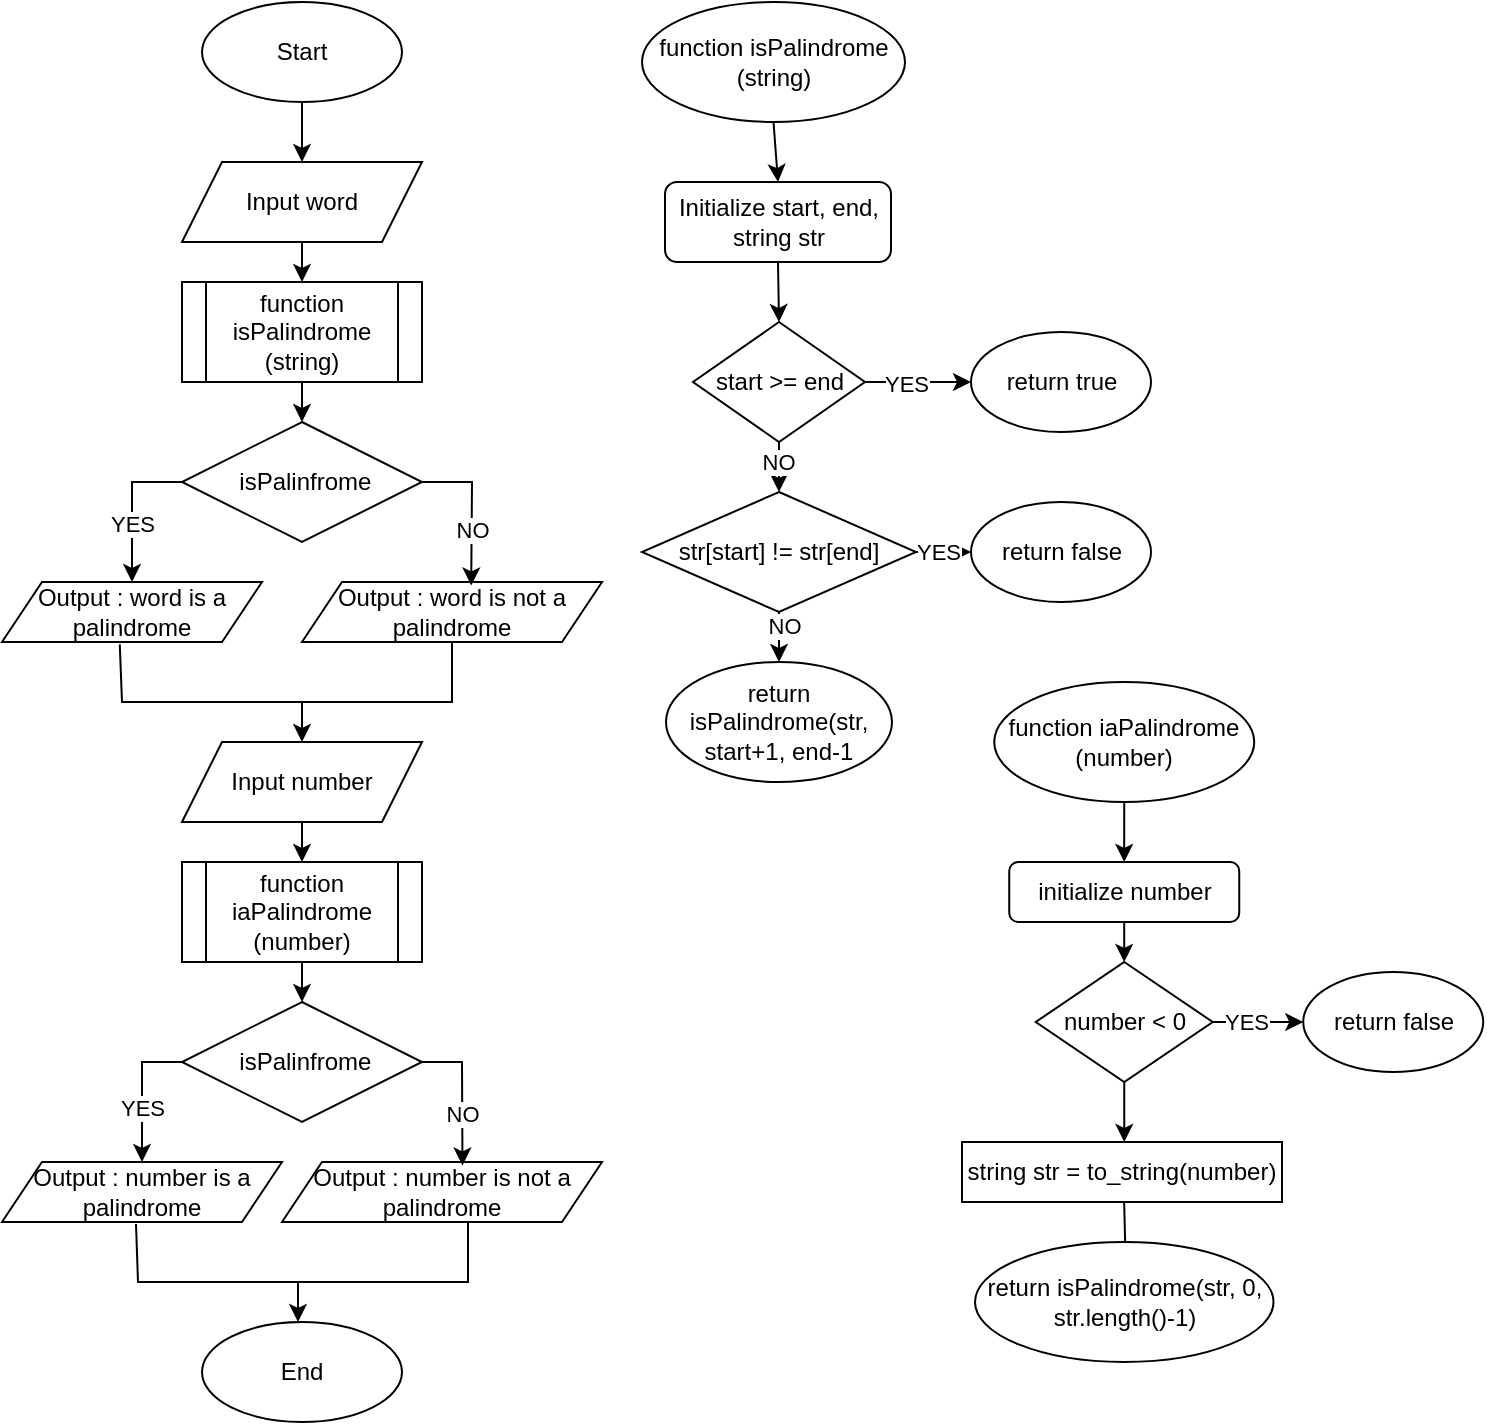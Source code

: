 <mxfile version="24.8.4">
  <diagram id="8vOLyxxEgypHw81N3CXb" name="Сторінка-1">
    <mxGraphModel dx="1680" dy="743" grid="1" gridSize="10" guides="1" tooltips="1" connect="1" arrows="1" fold="1" page="1" pageScale="1" pageWidth="827" pageHeight="1169" math="0" shadow="0">
      <root>
        <mxCell id="0" />
        <mxCell id="1" parent="0" />
        <mxCell id="flLs0yP791O9ZFForDXv-1" value="Start" style="ellipse;whiteSpace=wrap;html=1;" vertex="1" parent="1">
          <mxGeometry x="100" y="30" width="100" height="50" as="geometry" />
        </mxCell>
        <mxCell id="flLs0yP791O9ZFForDXv-2" value="End" style="ellipse;whiteSpace=wrap;html=1;" vertex="1" parent="1">
          <mxGeometry x="100" y="690" width="100" height="50" as="geometry" />
        </mxCell>
        <mxCell id="flLs0yP791O9ZFForDXv-3" value="Input word" style="shape=parallelogram;perimeter=parallelogramPerimeter;whiteSpace=wrap;html=1;fixedSize=1;" vertex="1" parent="1">
          <mxGeometry x="90" y="110" width="120" height="40" as="geometry" />
        </mxCell>
        <mxCell id="flLs0yP791O9ZFForDXv-5" value="function isPalindrome (string)" style="shape=process;whiteSpace=wrap;html=1;backgroundOutline=1;" vertex="1" parent="1">
          <mxGeometry x="90" y="170" width="120" height="50" as="geometry" />
        </mxCell>
        <mxCell id="flLs0yP791O9ZFForDXv-7" value="&amp;nbsp;isPalinfrome" style="rhombus;whiteSpace=wrap;html=1;" vertex="1" parent="1">
          <mxGeometry x="90" y="240" width="120" height="60" as="geometry" />
        </mxCell>
        <mxCell id="flLs0yP791O9ZFForDXv-8" value="Output : word is a palindrome" style="shape=parallelogram;perimeter=parallelogramPerimeter;whiteSpace=wrap;html=1;fixedSize=1;" vertex="1" parent="1">
          <mxGeometry y="320" width="130" height="30" as="geometry" />
        </mxCell>
        <mxCell id="flLs0yP791O9ZFForDXv-9" value="Output : word is not a palindrome" style="shape=parallelogram;perimeter=parallelogramPerimeter;whiteSpace=wrap;html=1;fixedSize=1;" vertex="1" parent="1">
          <mxGeometry x="150" y="320" width="150" height="30" as="geometry" />
        </mxCell>
        <mxCell id="flLs0yP791O9ZFForDXv-11" value="" style="endArrow=classic;html=1;rounded=0;exitX=0.5;exitY=1;exitDx=0;exitDy=0;entryX=0.5;entryY=0;entryDx=0;entryDy=0;" edge="1" parent="1" source="flLs0yP791O9ZFForDXv-3" target="flLs0yP791O9ZFForDXv-5">
          <mxGeometry width="50" height="50" relative="1" as="geometry">
            <mxPoint x="340" y="300" as="sourcePoint" />
            <mxPoint x="390" y="250" as="targetPoint" />
          </mxGeometry>
        </mxCell>
        <mxCell id="flLs0yP791O9ZFForDXv-12" value="" style="endArrow=classic;html=1;rounded=0;exitX=0.5;exitY=1;exitDx=0;exitDy=0;entryX=0.5;entryY=0;entryDx=0;entryDy=0;" edge="1" parent="1" source="flLs0yP791O9ZFForDXv-5" target="flLs0yP791O9ZFForDXv-7">
          <mxGeometry width="50" height="50" relative="1" as="geometry">
            <mxPoint x="340" y="300" as="sourcePoint" />
            <mxPoint x="390" y="250" as="targetPoint" />
          </mxGeometry>
        </mxCell>
        <mxCell id="flLs0yP791O9ZFForDXv-13" value="" style="endArrow=classic;html=1;rounded=0;exitX=0;exitY=0.5;exitDx=0;exitDy=0;entryX=0.5;entryY=0;entryDx=0;entryDy=0;" edge="1" parent="1" source="flLs0yP791O9ZFForDXv-7" target="flLs0yP791O9ZFForDXv-8">
          <mxGeometry width="50" height="50" relative="1" as="geometry">
            <mxPoint x="340" y="300" as="sourcePoint" />
            <mxPoint x="390" y="250" as="targetPoint" />
            <Array as="points">
              <mxPoint x="65" y="270" />
            </Array>
          </mxGeometry>
        </mxCell>
        <mxCell id="flLs0yP791O9ZFForDXv-15" value="YES" style="edgeLabel;html=1;align=center;verticalAlign=middle;resizable=0;points=[];" vertex="1" connectable="0" parent="flLs0yP791O9ZFForDXv-13">
          <mxGeometry x="0.213" relative="1" as="geometry">
            <mxPoint as="offset" />
          </mxGeometry>
        </mxCell>
        <mxCell id="flLs0yP791O9ZFForDXv-14" value="" style="endArrow=classic;html=1;rounded=0;exitX=1;exitY=0.5;exitDx=0;exitDy=0;entryX=0.564;entryY=0.058;entryDx=0;entryDy=0;entryPerimeter=0;" edge="1" parent="1" source="flLs0yP791O9ZFForDXv-7" target="flLs0yP791O9ZFForDXv-9">
          <mxGeometry width="50" height="50" relative="1" as="geometry">
            <mxPoint x="340" y="300" as="sourcePoint" />
            <mxPoint x="390" y="250" as="targetPoint" />
            <Array as="points">
              <mxPoint x="235" y="270" />
            </Array>
          </mxGeometry>
        </mxCell>
        <mxCell id="flLs0yP791O9ZFForDXv-16" value="NO" style="edgeLabel;html=1;align=center;verticalAlign=middle;resizable=0;points=[];" vertex="1" connectable="0" parent="flLs0yP791O9ZFForDXv-14">
          <mxGeometry x="0.27" relative="1" as="geometry">
            <mxPoint as="offset" />
          </mxGeometry>
        </mxCell>
        <mxCell id="flLs0yP791O9ZFForDXv-17" value="Input number" style="shape=parallelogram;perimeter=parallelogramPerimeter;whiteSpace=wrap;html=1;fixedSize=1;" vertex="1" parent="1">
          <mxGeometry x="90" y="400" width="120" height="40" as="geometry" />
        </mxCell>
        <mxCell id="flLs0yP791O9ZFForDXv-18" value="function iaPalindrome (number)" style="shape=process;whiteSpace=wrap;html=1;backgroundOutline=1;" vertex="1" parent="1">
          <mxGeometry x="90" y="460" width="120" height="50" as="geometry" />
        </mxCell>
        <mxCell id="flLs0yP791O9ZFForDXv-19" value="&amp;nbsp;isPalinfrome" style="rhombus;whiteSpace=wrap;html=1;" vertex="1" parent="1">
          <mxGeometry x="90" y="530" width="120" height="60" as="geometry" />
        </mxCell>
        <mxCell id="flLs0yP791O9ZFForDXv-20" value="Output : number is a palindrome" style="shape=parallelogram;perimeter=parallelogramPerimeter;whiteSpace=wrap;html=1;fixedSize=1;" vertex="1" parent="1">
          <mxGeometry y="610" width="140" height="30" as="geometry" />
        </mxCell>
        <mxCell id="flLs0yP791O9ZFForDXv-21" value="Output : number is not a palindrome" style="shape=parallelogram;perimeter=parallelogramPerimeter;whiteSpace=wrap;html=1;fixedSize=1;" vertex="1" parent="1">
          <mxGeometry x="140" y="610" width="160" height="30" as="geometry" />
        </mxCell>
        <mxCell id="flLs0yP791O9ZFForDXv-22" value="" style="endArrow=classic;html=1;rounded=0;exitX=0.5;exitY=1;exitDx=0;exitDy=0;entryX=0.5;entryY=0;entryDx=0;entryDy=0;" edge="1" parent="1" source="flLs0yP791O9ZFForDXv-17" target="flLs0yP791O9ZFForDXv-18">
          <mxGeometry width="50" height="50" relative="1" as="geometry">
            <mxPoint x="340" y="590" as="sourcePoint" />
            <mxPoint x="390" y="540" as="targetPoint" />
          </mxGeometry>
        </mxCell>
        <mxCell id="flLs0yP791O9ZFForDXv-23" value="" style="endArrow=classic;html=1;rounded=0;exitX=0.5;exitY=1;exitDx=0;exitDy=0;entryX=0.5;entryY=0;entryDx=0;entryDy=0;" edge="1" parent="1" source="flLs0yP791O9ZFForDXv-18" target="flLs0yP791O9ZFForDXv-19">
          <mxGeometry width="50" height="50" relative="1" as="geometry">
            <mxPoint x="340" y="590" as="sourcePoint" />
            <mxPoint x="390" y="540" as="targetPoint" />
          </mxGeometry>
        </mxCell>
        <mxCell id="flLs0yP791O9ZFForDXv-24" value="" style="endArrow=classic;html=1;rounded=0;exitX=0;exitY=0.5;exitDx=0;exitDy=0;entryX=0.5;entryY=0;entryDx=0;entryDy=0;" edge="1" parent="1" source="flLs0yP791O9ZFForDXv-19" target="flLs0yP791O9ZFForDXv-20">
          <mxGeometry width="50" height="50" relative="1" as="geometry">
            <mxPoint x="340" y="590" as="sourcePoint" />
            <mxPoint x="390" y="540" as="targetPoint" />
            <Array as="points">
              <mxPoint x="70" y="560" />
            </Array>
          </mxGeometry>
        </mxCell>
        <mxCell id="flLs0yP791O9ZFForDXv-25" value="YES" style="edgeLabel;html=1;align=center;verticalAlign=middle;resizable=0;points=[];" vertex="1" connectable="0" parent="flLs0yP791O9ZFForDXv-24">
          <mxGeometry x="0.213" relative="1" as="geometry">
            <mxPoint as="offset" />
          </mxGeometry>
        </mxCell>
        <mxCell id="flLs0yP791O9ZFForDXv-26" value="" style="endArrow=classic;html=1;rounded=0;exitX=1;exitY=0.5;exitDx=0;exitDy=0;entryX=0.564;entryY=0.058;entryDx=0;entryDy=0;entryPerimeter=0;" edge="1" parent="1" source="flLs0yP791O9ZFForDXv-19" target="flLs0yP791O9ZFForDXv-21">
          <mxGeometry width="50" height="50" relative="1" as="geometry">
            <mxPoint x="340" y="590" as="sourcePoint" />
            <mxPoint x="390" y="540" as="targetPoint" />
            <Array as="points">
              <mxPoint x="230" y="560" />
            </Array>
          </mxGeometry>
        </mxCell>
        <mxCell id="flLs0yP791O9ZFForDXv-27" value="NO" style="edgeLabel;html=1;align=center;verticalAlign=middle;resizable=0;points=[];" vertex="1" connectable="0" parent="flLs0yP791O9ZFForDXv-26">
          <mxGeometry x="0.27" relative="1" as="geometry">
            <mxPoint as="offset" />
          </mxGeometry>
        </mxCell>
        <mxCell id="flLs0yP791O9ZFForDXv-28" value="" style="endArrow=classic;html=1;rounded=0;exitX=0.5;exitY=1;exitDx=0;exitDy=0;entryX=0.5;entryY=0;entryDx=0;entryDy=0;" edge="1" parent="1" source="flLs0yP791O9ZFForDXv-1" target="flLs0yP791O9ZFForDXv-3">
          <mxGeometry width="50" height="50" relative="1" as="geometry">
            <mxPoint x="340" y="300" as="sourcePoint" />
            <mxPoint x="390" y="250" as="targetPoint" />
          </mxGeometry>
        </mxCell>
        <mxCell id="flLs0yP791O9ZFForDXv-29" value="" style="endArrow=classic;html=1;rounded=0;exitX=0.453;exitY=1.039;exitDx=0;exitDy=0;exitPerimeter=0;entryX=0.5;entryY=0;entryDx=0;entryDy=0;" edge="1" parent="1" source="flLs0yP791O9ZFForDXv-8" target="flLs0yP791O9ZFForDXv-17">
          <mxGeometry width="50" height="50" relative="1" as="geometry">
            <mxPoint x="310" y="540" as="sourcePoint" />
            <mxPoint x="360" y="490" as="targetPoint" />
            <Array as="points">
              <mxPoint x="60" y="380" />
              <mxPoint x="150" y="380" />
            </Array>
          </mxGeometry>
        </mxCell>
        <mxCell id="flLs0yP791O9ZFForDXv-30" value="" style="endArrow=none;html=1;rounded=0;entryX=0.5;entryY=1;entryDx=0;entryDy=0;" edge="1" parent="1" target="flLs0yP791O9ZFForDXv-9">
          <mxGeometry width="50" height="50" relative="1" as="geometry">
            <mxPoint x="120" y="380" as="sourcePoint" />
            <mxPoint x="360" y="490" as="targetPoint" />
            <Array as="points">
              <mxPoint x="225" y="380" />
            </Array>
          </mxGeometry>
        </mxCell>
        <mxCell id="flLs0yP791O9ZFForDXv-31" value="" style="endArrow=classic;html=1;rounded=0;exitX=0.453;exitY=1.039;exitDx=0;exitDy=0;exitPerimeter=0;entryX=0.5;entryY=0;entryDx=0;entryDy=0;" edge="1" parent="1">
          <mxGeometry width="50" height="50" relative="1" as="geometry">
            <mxPoint x="67" y="641" as="sourcePoint" />
            <mxPoint x="148" y="690" as="targetPoint" />
            <Array as="points">
              <mxPoint x="68" y="670" />
              <mxPoint x="148" y="670" />
            </Array>
          </mxGeometry>
        </mxCell>
        <mxCell id="flLs0yP791O9ZFForDXv-32" value="" style="endArrow=none;html=1;rounded=0;entryX=0.5;entryY=1;entryDx=0;entryDy=0;" edge="1" parent="1">
          <mxGeometry width="50" height="50" relative="1" as="geometry">
            <mxPoint x="128" y="670" as="sourcePoint" />
            <mxPoint x="233" y="640" as="targetPoint" />
            <Array as="points">
              <mxPoint x="233" y="670" />
            </Array>
          </mxGeometry>
        </mxCell>
        <mxCell id="flLs0yP791O9ZFForDXv-33" value="function isPalindrome (string)" style="ellipse;whiteSpace=wrap;html=1;" vertex="1" parent="1">
          <mxGeometry x="320" y="30" width="131.5" height="60" as="geometry" />
        </mxCell>
        <mxCell id="flLs0yP791O9ZFForDXv-61" value="" style="edgeStyle=orthogonalEdgeStyle;rounded=0;orthogonalLoop=1;jettySize=auto;html=1;" edge="1" parent="1" source="flLs0yP791O9ZFForDXv-34" target="flLs0yP791O9ZFForDXv-60">
          <mxGeometry relative="1" as="geometry" />
        </mxCell>
        <mxCell id="flLs0yP791O9ZFForDXv-34" value="function iaPalindrome (number)" style="ellipse;whiteSpace=wrap;html=1;" vertex="1" parent="1">
          <mxGeometry x="496.12" y="370" width="130" height="60" as="geometry" />
        </mxCell>
        <mxCell id="flLs0yP791O9ZFForDXv-36" value="Initialize start, end, string str" style="rounded=1;whiteSpace=wrap;html=1;" vertex="1" parent="1">
          <mxGeometry x="331.5" y="120" width="113" height="40" as="geometry" />
        </mxCell>
        <mxCell id="flLs0yP791O9ZFForDXv-46" value="" style="edgeStyle=orthogonalEdgeStyle;rounded=0;orthogonalLoop=1;jettySize=auto;html=1;" edge="1" parent="1" source="flLs0yP791O9ZFForDXv-37" target="flLs0yP791O9ZFForDXv-41">
          <mxGeometry relative="1" as="geometry" />
        </mxCell>
        <mxCell id="flLs0yP791O9ZFForDXv-50" value="YES" style="edgeLabel;html=1;align=center;verticalAlign=middle;resizable=0;points=[];" vertex="1" connectable="0" parent="flLs0yP791O9ZFForDXv-46">
          <mxGeometry x="-0.239" y="-1" relative="1" as="geometry">
            <mxPoint as="offset" />
          </mxGeometry>
        </mxCell>
        <mxCell id="flLs0yP791O9ZFForDXv-37" value="start &amp;gt;= end" style="rhombus;whiteSpace=wrap;html=1;" vertex="1" parent="1">
          <mxGeometry x="345.5" y="190" width="86" height="60" as="geometry" />
        </mxCell>
        <mxCell id="flLs0yP791O9ZFForDXv-48" value="" style="edgeStyle=orthogonalEdgeStyle;rounded=0;orthogonalLoop=1;jettySize=auto;html=1;" edge="1" parent="1" source="flLs0yP791O9ZFForDXv-38" target="flLs0yP791O9ZFForDXv-42">
          <mxGeometry relative="1" as="geometry" />
        </mxCell>
        <mxCell id="flLs0yP791O9ZFForDXv-51" value="YES" style="edgeLabel;html=1;align=center;verticalAlign=middle;resizable=0;points=[];" vertex="1" connectable="0" parent="flLs0yP791O9ZFForDXv-48">
          <mxGeometry x="0.353" relative="1" as="geometry">
            <mxPoint as="offset" />
          </mxGeometry>
        </mxCell>
        <mxCell id="flLs0yP791O9ZFForDXv-49" value="" style="edgeStyle=orthogonalEdgeStyle;rounded=0;orthogonalLoop=1;jettySize=auto;html=1;" edge="1" parent="1" source="flLs0yP791O9ZFForDXv-38" target="flLs0yP791O9ZFForDXv-39">
          <mxGeometry relative="1" as="geometry" />
        </mxCell>
        <mxCell id="flLs0yP791O9ZFForDXv-53" value="NO" style="edgeLabel;html=1;align=center;verticalAlign=middle;resizable=0;points=[];" vertex="1" connectable="0" parent="flLs0yP791O9ZFForDXv-49">
          <mxGeometry x="0.195" y="-2" relative="1" as="geometry">
            <mxPoint as="offset" />
          </mxGeometry>
        </mxCell>
        <mxCell id="flLs0yP791O9ZFForDXv-38" value="str[start] != str[end]" style="rhombus;whiteSpace=wrap;html=1;" vertex="1" parent="1">
          <mxGeometry x="320" y="275" width="137" height="60" as="geometry" />
        </mxCell>
        <mxCell id="flLs0yP791O9ZFForDXv-39" value="return isPalindrome(str, start+1, end-1" style="ellipse;whiteSpace=wrap;html=1;" vertex="1" parent="1">
          <mxGeometry x="332" y="360" width="113" height="60" as="geometry" />
        </mxCell>
        <mxCell id="flLs0yP791O9ZFForDXv-41" value="return true" style="ellipse;whiteSpace=wrap;html=1;" vertex="1" parent="1">
          <mxGeometry x="484.5" y="195" width="90" height="50" as="geometry" />
        </mxCell>
        <mxCell id="flLs0yP791O9ZFForDXv-42" value="return false" style="ellipse;whiteSpace=wrap;html=1;" vertex="1" parent="1">
          <mxGeometry x="484.5" y="280" width="90" height="50" as="geometry" />
        </mxCell>
        <mxCell id="flLs0yP791O9ZFForDXv-44" value="" style="endArrow=classic;html=1;rounded=0;exitX=0.5;exitY=1;exitDx=0;exitDy=0;entryX=0.5;entryY=0;entryDx=0;entryDy=0;" edge="1" parent="1" source="flLs0yP791O9ZFForDXv-33" target="flLs0yP791O9ZFForDXv-36">
          <mxGeometry width="50" height="50" relative="1" as="geometry">
            <mxPoint x="474.5" y="220" as="sourcePoint" />
            <mxPoint x="524.5" y="170" as="targetPoint" />
          </mxGeometry>
        </mxCell>
        <mxCell id="flLs0yP791O9ZFForDXv-45" value="" style="endArrow=classic;html=1;rounded=0;exitX=0.5;exitY=1;exitDx=0;exitDy=0;entryX=0.5;entryY=0;entryDx=0;entryDy=0;" edge="1" parent="1" source="flLs0yP791O9ZFForDXv-36" target="flLs0yP791O9ZFForDXv-37">
          <mxGeometry width="50" height="50" relative="1" as="geometry">
            <mxPoint x="474.5" y="220" as="sourcePoint" />
            <mxPoint x="524.5" y="170" as="targetPoint" />
          </mxGeometry>
        </mxCell>
        <mxCell id="flLs0yP791O9ZFForDXv-47" value="" style="endArrow=classic;html=1;rounded=0;exitX=0.5;exitY=1;exitDx=0;exitDy=0;entryX=0.5;entryY=0;entryDx=0;entryDy=0;" edge="1" parent="1" source="flLs0yP791O9ZFForDXv-37" target="flLs0yP791O9ZFForDXv-38">
          <mxGeometry width="50" height="50" relative="1" as="geometry">
            <mxPoint x="474.5" y="220" as="sourcePoint" />
            <mxPoint x="524.5" y="170" as="targetPoint" />
          </mxGeometry>
        </mxCell>
        <mxCell id="flLs0yP791O9ZFForDXv-52" value="NO" style="edgeLabel;html=1;align=center;verticalAlign=middle;resizable=0;points=[];" vertex="1" connectable="0" parent="flLs0yP791O9ZFForDXv-47">
          <mxGeometry x="-0.246" y="-1" relative="1" as="geometry">
            <mxPoint as="offset" />
          </mxGeometry>
        </mxCell>
        <mxCell id="flLs0yP791O9ZFForDXv-66" value="" style="edgeStyle=orthogonalEdgeStyle;rounded=0;orthogonalLoop=1;jettySize=auto;html=1;" edge="1" parent="1" target="flLs0yP791O9ZFForDXv-63">
          <mxGeometry relative="1" as="geometry">
            <mxPoint x="561.071" y="630" as="sourcePoint" />
          </mxGeometry>
        </mxCell>
        <mxCell id="flLs0yP791O9ZFForDXv-54" value="&lt;div&gt;string str = to_string(number)&lt;/div&gt;" style="rounded=0;whiteSpace=wrap;html=1;" vertex="1" parent="1">
          <mxGeometry x="480" y="600" width="160" height="30" as="geometry" />
        </mxCell>
        <mxCell id="flLs0yP791O9ZFForDXv-58" value="" style="edgeStyle=orthogonalEdgeStyle;rounded=0;orthogonalLoop=1;jettySize=auto;html=1;" edge="1" parent="1" source="flLs0yP791O9ZFForDXv-55" target="flLs0yP791O9ZFForDXv-57">
          <mxGeometry relative="1" as="geometry" />
        </mxCell>
        <mxCell id="flLs0yP791O9ZFForDXv-59" value="YES" style="edgeLabel;html=1;align=center;verticalAlign=middle;resizable=0;points=[];" vertex="1" connectable="0" parent="flLs0yP791O9ZFForDXv-58">
          <mxGeometry x="-0.277" relative="1" as="geometry">
            <mxPoint as="offset" />
          </mxGeometry>
        </mxCell>
        <mxCell id="flLs0yP791O9ZFForDXv-55" value="number &amp;lt; 0" style="rhombus;whiteSpace=wrap;html=1;" vertex="1" parent="1">
          <mxGeometry x="516.87" y="510" width="88.5" height="60" as="geometry" />
        </mxCell>
        <mxCell id="flLs0yP791O9ZFForDXv-57" value="return false" style="ellipse;whiteSpace=wrap;html=1;" vertex="1" parent="1">
          <mxGeometry x="650.62" y="515" width="90" height="50" as="geometry" />
        </mxCell>
        <mxCell id="flLs0yP791O9ZFForDXv-62" value="" style="edgeStyle=orthogonalEdgeStyle;rounded=0;orthogonalLoop=1;jettySize=auto;html=1;" edge="1" parent="1" source="flLs0yP791O9ZFForDXv-60" target="flLs0yP791O9ZFForDXv-55">
          <mxGeometry relative="1" as="geometry" />
        </mxCell>
        <mxCell id="flLs0yP791O9ZFForDXv-60" value="initialize number" style="rounded=1;whiteSpace=wrap;html=1;" vertex="1" parent="1">
          <mxGeometry x="503.62" y="460" width="115" height="30" as="geometry" />
        </mxCell>
        <mxCell id="flLs0yP791O9ZFForDXv-63" value="return isPalindrome(str, 0, str.length()-1)" style="ellipse;whiteSpace=wrap;html=1;" vertex="1" parent="1">
          <mxGeometry x="486.5" y="650" width="149.25" height="60" as="geometry" />
        </mxCell>
        <mxCell id="flLs0yP791O9ZFForDXv-65" value="" style="endArrow=classic;html=1;rounded=0;exitX=0.5;exitY=1;exitDx=0;exitDy=0;entryX=0.5;entryY=0;entryDx=0;entryDy=0;" edge="1" parent="1" source="flLs0yP791O9ZFForDXv-55">
          <mxGeometry width="50" height="50" relative="1" as="geometry">
            <mxPoint x="626.12" y="630" as="sourcePoint" />
            <mxPoint x="561.13" y="600" as="targetPoint" />
          </mxGeometry>
        </mxCell>
      </root>
    </mxGraphModel>
  </diagram>
</mxfile>
